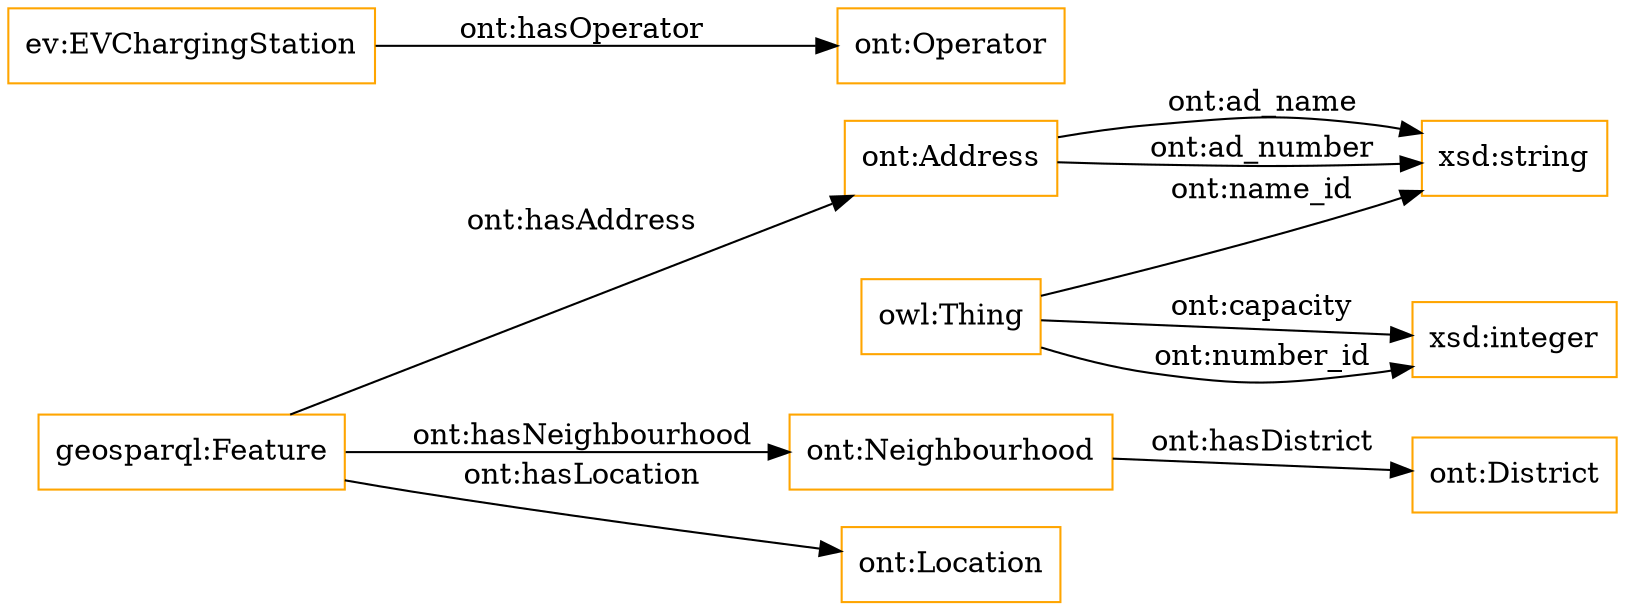 digraph ar2dtool_diagram { 
rankdir=LR;
size="1501"
node [shape = rectangle, color="orange"]; "geosparql:Feature" "ont:Address" "ont:Neighbourhood" "ev:EVChargingStation" "ont:Operator" "ont:Location" "ont:District" ; /*classes style*/
	"geosparql:Feature" -> "ont:Address" [ label = "ont:hasAddress" ];
	"ont:Address" -> "xsd:string" [ label = "ont:ad_name" ];
	"owl:Thing" -> "xsd:integer" [ label = "ont:capacity" ];
	"geosparql:Feature" -> "ont:Location" [ label = "ont:hasLocation" ];
	"owl:Thing" -> "xsd:string" [ label = "ont:name_id" ];
	"owl:Thing" -> "xsd:integer" [ label = "ont:number_id" ];
	"ont:Address" -> "xsd:string" [ label = "ont:ad_number" ];
	"ev:EVChargingStation" -> "ont:Operator" [ label = "ont:hasOperator" ];
	"ont:Neighbourhood" -> "ont:District" [ label = "ont:hasDistrict" ];
	"geosparql:Feature" -> "ont:Neighbourhood" [ label = "ont:hasNeighbourhood" ];

}
